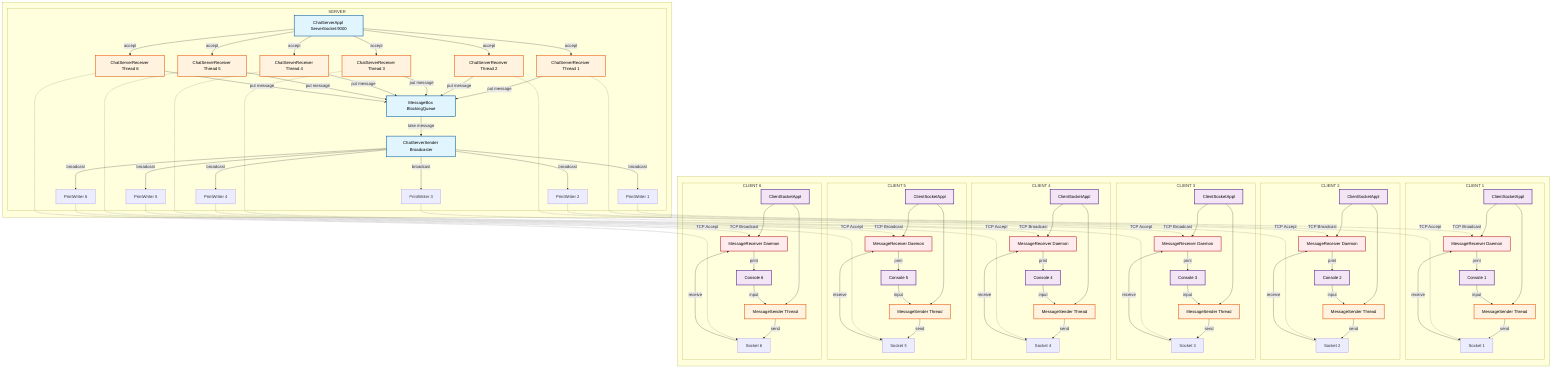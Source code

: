 graph TD
%% Top Level - Server centered at top
    subgraph " "
        subgraph "SERVER"
            SS["ChatServerAppl ServerSocket:9000"]
            MB["MessageBox BlockingQueue"]
            CSB["ChatServerSender Broadcaster"]

            SS -->|accept| CSR1["ChatServerReceiver Thread 1"]
            SS -->|accept| CSR2["ChatServerReceiver Thread 2"]
            SS -->|accept| CSR3["ChatServerReceiver Thread 3"]
            SS -->|accept| CSR4["ChatServerReceiver Thread 4"]
            SS -->|accept| CSR5["ChatServerReceiver Thread 5"]
            SS -->|accept| CSR6["ChatServerReceiver Thread 6"]

            CSR1 -->|put message| MB
            CSR2 -->|put message| MB
            CSR3 -->|put message| MB
            CSR4 -->|put message| MB
            CSR5 -->|put message| MB
            CSR6 -->|put message| MB

            MB -->|take message| CSB
            CSB -->|broadcast| PW1["PrintWriter 1"]
            CSB -->|broadcast| PW2["PrintWriter 2"]
            CSB -->|broadcast| PW3["PrintWriter 3"]
            CSB -->|broadcast| PW4["PrintWriter 4"]
            CSB -->|broadcast| PW5["PrintWriter 5"]
            CSB -->|broadcast| PW6["PrintWriter 6"]
        end
    end

%% Bottom Level - Clients arranged horizontally
    subgraph " "
        subgraph "CLIENT 1"
            C1A["ClientSocketAppl"]
            C1S["MessageSender Thread"]
            C1R["MessageReceiver Daemon"]

            C1A --> C1S
            C1A --> C1R
            C1S -->|send| SOCK1["Socket 1"]
            SOCK1 -->|receive| C1R
            C1R -->|print| CONS1["Console 1"]
            CONS1 -->|input| C1S
        end

        subgraph "CLIENT 2"
            C2A["ClientSocketAppl"]
            C2S["MessageSender Thread"]
            C2R["MessageReceiver Daemon"]

            C2A --> C2S
            C2A --> C2R
            C2S -->|send| SOCK2["Socket 2"]
            SOCK2 -->|receive| C2R
            C2R -->|print| CONS2["Console 2"]
            CONS2 -->|input| C2S
        end

        subgraph "CLIENT 3"
            C3A["ClientSocketAppl"]
            C3S["MessageSender Thread"]
            C3R["MessageReceiver Daemon"]

            C3A --> C3S
            C3A --> C3R
            C3S -->|send| SOCK3["Socket 3"]
            SOCK3 -->|receive| C3R
            C3R -->|print| CONS3["Console 3"]
            CONS3 -->|input| C3S
        end

        subgraph "CLIENT 4"
            C4A["ClientSocketAppl"]
            C4S["MessageSender Thread"]
            C4R["MessageReceiver Daemon"]

            C4A --> C4S
            C4A --> C4R
            C4S -->|send| SOCK4["Socket 4"]
            SOCK4 -->|receive| C4R
            C4R -->|print| CONS4["Console 4"]
            CONS4 -->|input| C4S
        end

        subgraph "CLIENT 5"
            C5A["ClientSocketAppl"]
            C5S["MessageSender Thread"]
            C5R["MessageReceiver Daemon"]

            C5A --> C5S
            C5A --> C5R
            C5S -->|send| SOCK5["Socket 5"]
            SOCK5 -->|receive| C5R
            C5R -->|print| CONS5["Console 5"]
            CONS5 -->|input| C5S
        end

        subgraph "CLIENT 6"
            C6A["ClientSocketAppl"]
            C6S["MessageSender Thread"]
            C6R["MessageReceiver Daemon"]

            C6A --> C6S
            C6A --> C6R
            C6S -->|send| SOCK6["Socket 6"]
            SOCK6 -->|receive| C6R
            C6R -->|print| CONS6["Console 6"]
            CONS6 -->|input| C6S
        end
    end

%% Vertical connections from Server (top) to Clients (bottom)
    CSR1 -.->|TCP Accept| SOCK1
    CSR2 -.->|TCP Accept| SOCK2
    CSR3 -.->|TCP Accept| SOCK3
    CSR4 -.->|TCP Accept| SOCK4
    CSR5 -.->|TCP Accept| SOCK5
    CSR6 -.->|TCP Accept| SOCK6

%% Broadcast from Server to Clients
    PW1 -.->|TCP Broadcast| C1R
    PW2 -.->|TCP Broadcast| C2R
    PW3 -.->|TCP Broadcast| C3R
    PW4 -.->|TCP Broadcast| C4R
    PW5 -.->|TCP Broadcast| C5R
    PW6 -.->|TCP Broadcast| C6R

%% Enhanced styling with contrast text
    classDef server fill:#e1f5fe,stroke:#01579b,stroke-width:2px,color:#000000
    classDef client fill:#f3e5f5,stroke:#4a148c,stroke-width:2px,color:#000000
    classDef thread fill:#fff3e0,stroke:#e65100,stroke-width:2px,color:#000000
    classDef daemon fill:#ffebee,stroke:#b71c1c,stroke-width:2px,color:#000000

%% Apply styles to components
    class SS,MB,CSB server
    class CSR1,CSR2,CSR3,CSR4,CSR5,CSR6,C1S,C2S,C3S,C4S,C5S,C6S thread
    class C1R,C2R,C3R,C4R,C5R,C6R daemon
    class C1A,C2A,C3A,C4A,C5A,C6A,CONS1,CONS2,CONS3,CONS4,CONS5,CONS6 client
